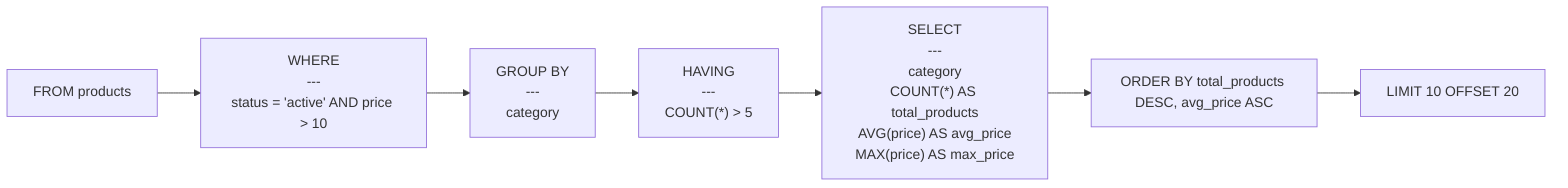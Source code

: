 flowchart LR
    node_0[FROM products]
    node_1["WHERE<br/>---<br/>status = 'active' AND price &gt; 10"]
    node_2["GROUP BY<br/>---<br/>category"]
    node_3["HAVING<br/>---<br/>COUNT(*) &gt; 5"]
    node_4["SELECT<br/>---<br/>category<br/>COUNT(*) AS total_products<br/>AVG(price) AS avg_price<br/>MAX(price) AS max_price"]
    node_5["ORDER BY total_products DESC, avg_price ASC"]
    node_6["LIMIT 10 OFFSET 20"]
    node_0 --> node_1
    node_1 --> node_2
    node_2 --> node_3
    node_3 --> node_4
    node_4 --> node_5
    node_5 --> node_6